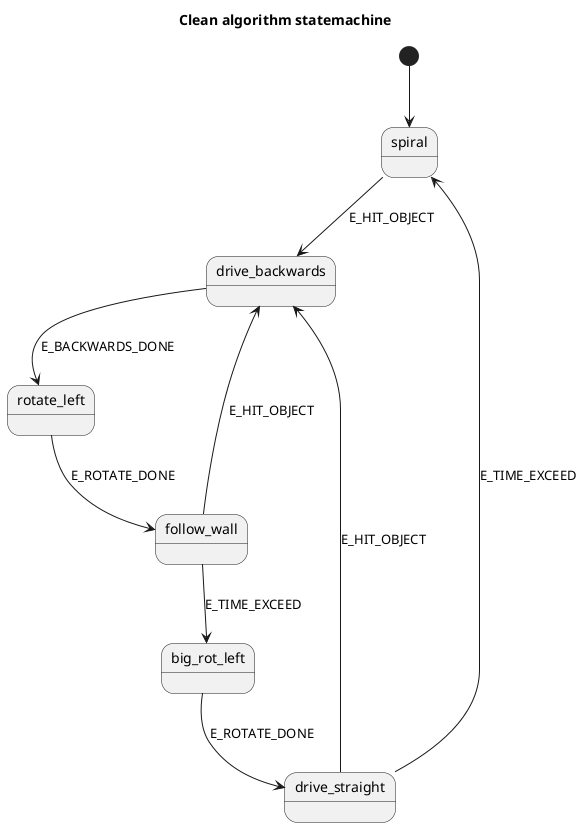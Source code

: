 @startuml
title Clean algorithm statemachine

[*] --> spiral

spiral --> drive_backwards : E_HIT_OBJECT
follow_wall --> drive_backwards : E_HIT_OBJECT
drive_backwards --> rotate_left : E_BACKWARDS_DONE
rotate_left --> follow_wall : E_ROTATE_DONE
drive_straight --> spiral : E_TIME_EXCEED
follow_wall --> big_rot_left : E_TIME_EXCEED
big_rot_left --> drive_straight : E_ROTATE_DONE
drive_straight --> drive_backwards : E_HIT_OBJECT

@enduml